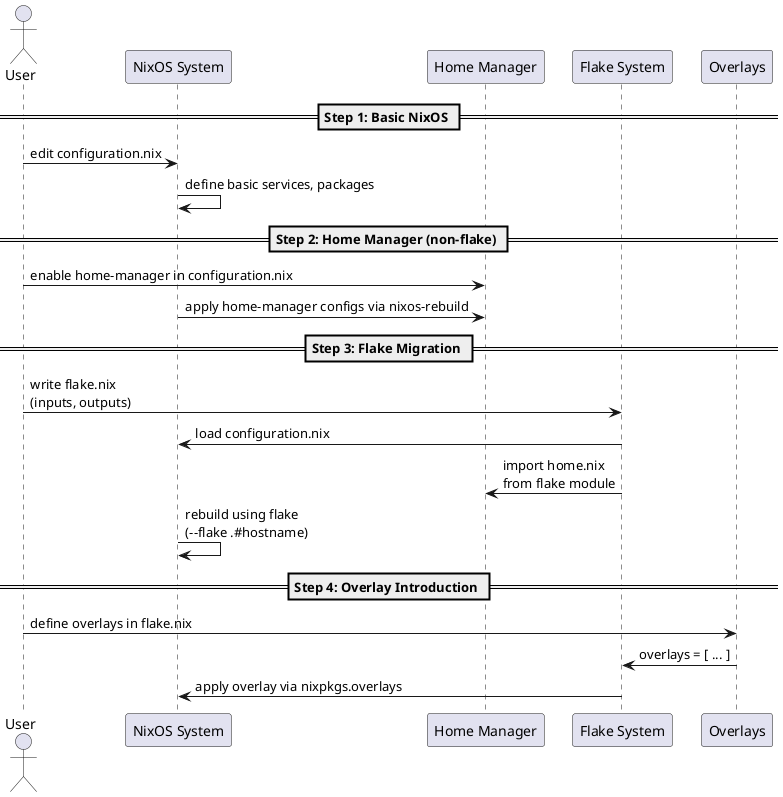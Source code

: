 @startuml
actor User
participant "NixOS System" as System
participant "Home Manager" as HM
participant "Flake System" as Flake
participant "Overlays" as Overlay

== Step 1: Basic NixOS ==
User -> System : edit configuration.nix
System -> System : define basic services, packages

== Step 2: Home Manager (non-flake) ==
User -> HM : enable home-manager in configuration.nix
System -> HM : apply home-manager configs via nixos-rebuild

== Step 3: Flake Migration ==
User -> Flake : write flake.nix\n(inputs, outputs)
Flake -> System : load configuration.nix
Flake -> HM : import home.nix\nfrom flake module
System -> System : rebuild using flake\n(--flake .#hostname)

== Step 4: Overlay Introduction ==
User -> Overlay : define overlays in flake.nix
Overlay -> Flake : overlays = [ ... ]
Flake -> System : apply overlay via nixpkgs.overlays

@enduml